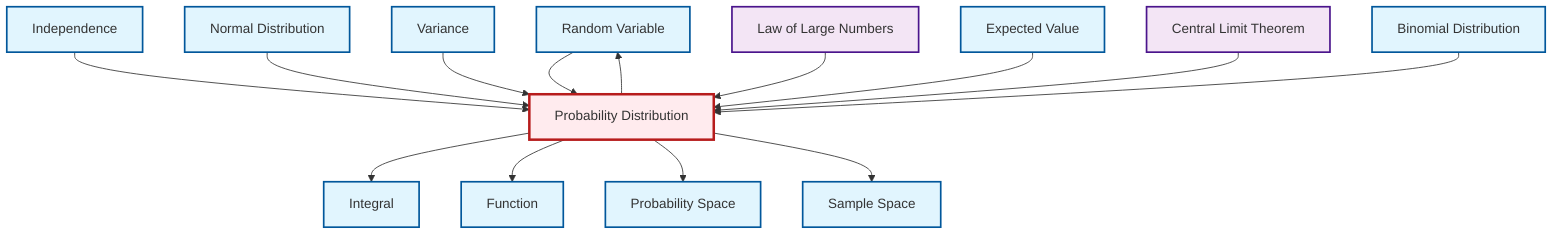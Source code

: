 graph TD
    classDef definition fill:#e1f5fe,stroke:#01579b,stroke-width:2px
    classDef theorem fill:#f3e5f5,stroke:#4a148c,stroke-width:2px
    classDef axiom fill:#fff3e0,stroke:#e65100,stroke-width:2px
    classDef example fill:#e8f5e9,stroke:#1b5e20,stroke-width:2px
    classDef current fill:#ffebee,stroke:#b71c1c,stroke-width:3px
    def-integral["Integral"]:::definition
    def-random-variable["Random Variable"]:::definition
    def-probability-space["Probability Space"]:::definition
    thm-law-of-large-numbers["Law of Large Numbers"]:::theorem
    def-probability-distribution["Probability Distribution"]:::definition
    thm-central-limit["Central Limit Theorem"]:::theorem
    def-binomial-distribution["Binomial Distribution"]:::definition
    def-variance["Variance"]:::definition
    def-expectation["Expected Value"]:::definition
    def-function["Function"]:::definition
    def-normal-distribution["Normal Distribution"]:::definition
    def-independence["Independence"]:::definition
    def-sample-space["Sample Space"]:::definition
    def-random-variable --> def-probability-distribution
    def-probability-distribution --> def-random-variable
    def-independence --> def-probability-distribution
    def-probability-distribution --> def-integral
    def-normal-distribution --> def-probability-distribution
    def-variance --> def-probability-distribution
    thm-law-of-large-numbers --> def-probability-distribution
    def-expectation --> def-probability-distribution
    thm-central-limit --> def-probability-distribution
    def-probability-distribution --> def-function
    def-probability-distribution --> def-probability-space
    def-probability-distribution --> def-sample-space
    def-binomial-distribution --> def-probability-distribution
    class def-probability-distribution current